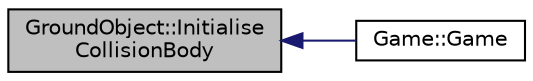 digraph "GroundObject::InitialiseCollisionBody"
{
  edge [fontname="Helvetica",fontsize="10",labelfontname="Helvetica",labelfontsize="10"];
  node [fontname="Helvetica",fontsize="10",shape=record];
  rankdir="LR";
  Node1 [label="GroundObject::Initialise\lCollisionBody",height=0.2,width=0.4,color="black", fillcolor="grey75", style="filled" fontcolor="black"];
  Node1 -> Node2 [dir="back",color="midnightblue",fontsize="10",style="solid",fontname="Helvetica"];
  Node2 [label="Game::Game",height=0.2,width=0.4,color="black", fillcolor="white", style="filled",URL="$class_game.html#ad59df6562a58a614fda24622d3715b65"];
}
